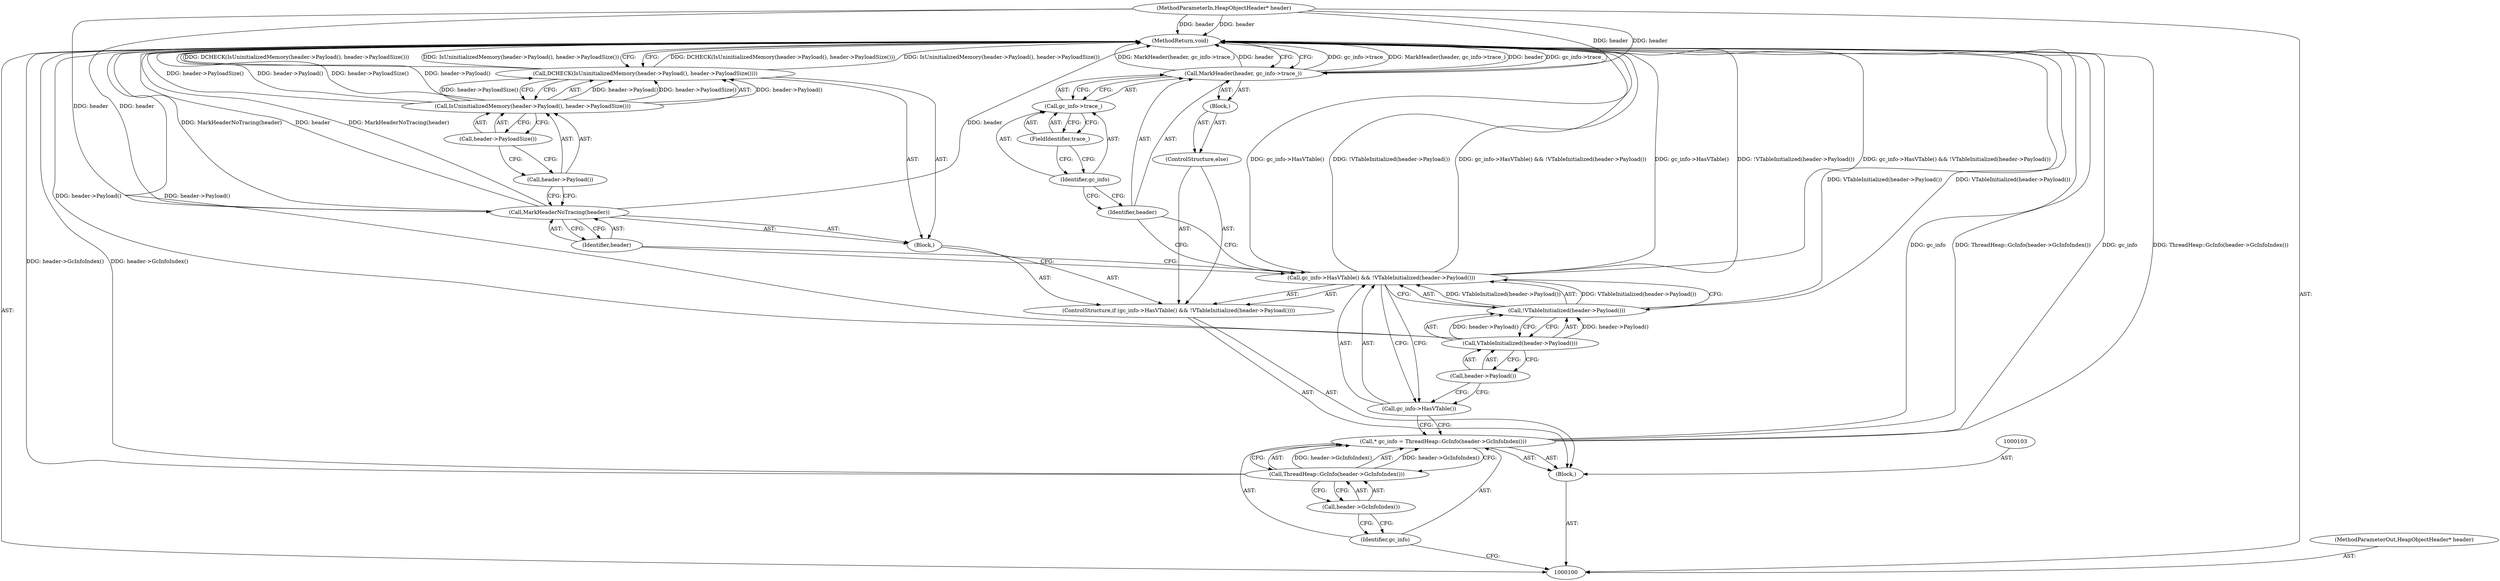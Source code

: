 digraph "1_Chrome_20b65d00ca3d8696430e22efad7485366f8c3a21_6" {
"1000128" [label="(MethodReturn,void)"];
"1000101" [label="(MethodParameterIn,HeapObjectHeader* header)"];
"1000190" [label="(MethodParameterOut,HeapObjectHeader* header)"];
"1000102" [label="(Block,)"];
"1000104" [label="(Call,* gc_info = ThreadHeap::GcInfo(header->GcInfoIndex()))"];
"1000105" [label="(Identifier,gc_info)"];
"1000106" [label="(Call,ThreadHeap::GcInfo(header->GcInfoIndex()))"];
"1000107" [label="(Call,header->GcInfoIndex())"];
"1000108" [label="(ControlStructure,if (gc_info->HasVTable() && !VTableInitialized(header->Payload())))"];
"1000111" [label="(Call,!VTableInitialized(header->Payload()))"];
"1000112" [label="(Call,VTableInitialized(header->Payload()))"];
"1000113" [label="(Call,header->Payload())"];
"1000109" [label="(Call,gc_info->HasVTable() && !VTableInitialized(header->Payload()))"];
"1000110" [label="(Call,gc_info->HasVTable())"];
"1000114" [label="(Block,)"];
"1000116" [label="(Identifier,header)"];
"1000115" [label="(Call,MarkHeaderNoTracing(header))"];
"1000118" [label="(Call,IsUninitializedMemory(header->Payload(), header->PayloadSize()))"];
"1000119" [label="(Call,header->Payload())"];
"1000117" [label="(Call,DCHECK(IsUninitializedMemory(header->Payload(), header->PayloadSize())))"];
"1000120" [label="(Call,header->PayloadSize())"];
"1000121" [label="(ControlStructure,else)"];
"1000122" [label="(Block,)"];
"1000124" [label="(Identifier,header)"];
"1000125" [label="(Call,gc_info->trace_)"];
"1000126" [label="(Identifier,gc_info)"];
"1000127" [label="(FieldIdentifier,trace_)"];
"1000123" [label="(Call,MarkHeader(header, gc_info->trace_))"];
"1000128" -> "1000100"  [label="AST: "];
"1000128" -> "1000117"  [label="CFG: "];
"1000128" -> "1000123"  [label="CFG: "];
"1000117" -> "1000128"  [label="DDG: DCHECK(IsUninitializedMemory(header->Payload(), header->PayloadSize()))"];
"1000117" -> "1000128"  [label="DDG: IsUninitializedMemory(header->Payload(), header->PayloadSize())"];
"1000123" -> "1000128"  [label="DDG: gc_info->trace_"];
"1000123" -> "1000128"  [label="DDG: MarkHeader(header, gc_info->trace_)"];
"1000123" -> "1000128"  [label="DDG: header"];
"1000106" -> "1000128"  [label="DDG: header->GcInfoIndex()"];
"1000104" -> "1000128"  [label="DDG: gc_info"];
"1000104" -> "1000128"  [label="DDG: ThreadHeap::GcInfo(header->GcInfoIndex())"];
"1000115" -> "1000128"  [label="DDG: MarkHeaderNoTracing(header)"];
"1000115" -> "1000128"  [label="DDG: header"];
"1000111" -> "1000128"  [label="DDG: VTableInitialized(header->Payload())"];
"1000118" -> "1000128"  [label="DDG: header->Payload()"];
"1000118" -> "1000128"  [label="DDG: header->PayloadSize()"];
"1000112" -> "1000128"  [label="DDG: header->Payload()"];
"1000101" -> "1000128"  [label="DDG: header"];
"1000109" -> "1000128"  [label="DDG: gc_info->HasVTable()"];
"1000109" -> "1000128"  [label="DDG: !VTableInitialized(header->Payload())"];
"1000109" -> "1000128"  [label="DDG: gc_info->HasVTable() && !VTableInitialized(header->Payload())"];
"1000101" -> "1000100"  [label="AST: "];
"1000101" -> "1000128"  [label="DDG: header"];
"1000101" -> "1000115"  [label="DDG: header"];
"1000101" -> "1000123"  [label="DDG: header"];
"1000190" -> "1000100"  [label="AST: "];
"1000102" -> "1000100"  [label="AST: "];
"1000103" -> "1000102"  [label="AST: "];
"1000104" -> "1000102"  [label="AST: "];
"1000108" -> "1000102"  [label="AST: "];
"1000104" -> "1000102"  [label="AST: "];
"1000104" -> "1000106"  [label="CFG: "];
"1000105" -> "1000104"  [label="AST: "];
"1000106" -> "1000104"  [label="AST: "];
"1000110" -> "1000104"  [label="CFG: "];
"1000104" -> "1000128"  [label="DDG: gc_info"];
"1000104" -> "1000128"  [label="DDG: ThreadHeap::GcInfo(header->GcInfoIndex())"];
"1000106" -> "1000104"  [label="DDG: header->GcInfoIndex()"];
"1000105" -> "1000104"  [label="AST: "];
"1000105" -> "1000100"  [label="CFG: "];
"1000107" -> "1000105"  [label="CFG: "];
"1000106" -> "1000104"  [label="AST: "];
"1000106" -> "1000107"  [label="CFG: "];
"1000107" -> "1000106"  [label="AST: "];
"1000104" -> "1000106"  [label="CFG: "];
"1000106" -> "1000128"  [label="DDG: header->GcInfoIndex()"];
"1000106" -> "1000104"  [label="DDG: header->GcInfoIndex()"];
"1000107" -> "1000106"  [label="AST: "];
"1000107" -> "1000105"  [label="CFG: "];
"1000106" -> "1000107"  [label="CFG: "];
"1000108" -> "1000102"  [label="AST: "];
"1000109" -> "1000108"  [label="AST: "];
"1000114" -> "1000108"  [label="AST: "];
"1000121" -> "1000108"  [label="AST: "];
"1000111" -> "1000109"  [label="AST: "];
"1000111" -> "1000112"  [label="CFG: "];
"1000112" -> "1000111"  [label="AST: "];
"1000109" -> "1000111"  [label="CFG: "];
"1000111" -> "1000128"  [label="DDG: VTableInitialized(header->Payload())"];
"1000111" -> "1000109"  [label="DDG: VTableInitialized(header->Payload())"];
"1000112" -> "1000111"  [label="DDG: header->Payload()"];
"1000112" -> "1000111"  [label="AST: "];
"1000112" -> "1000113"  [label="CFG: "];
"1000113" -> "1000112"  [label="AST: "];
"1000111" -> "1000112"  [label="CFG: "];
"1000112" -> "1000128"  [label="DDG: header->Payload()"];
"1000112" -> "1000111"  [label="DDG: header->Payload()"];
"1000113" -> "1000112"  [label="AST: "];
"1000113" -> "1000110"  [label="CFG: "];
"1000112" -> "1000113"  [label="CFG: "];
"1000109" -> "1000108"  [label="AST: "];
"1000109" -> "1000110"  [label="CFG: "];
"1000109" -> "1000111"  [label="CFG: "];
"1000110" -> "1000109"  [label="AST: "];
"1000111" -> "1000109"  [label="AST: "];
"1000116" -> "1000109"  [label="CFG: "];
"1000124" -> "1000109"  [label="CFG: "];
"1000109" -> "1000128"  [label="DDG: gc_info->HasVTable()"];
"1000109" -> "1000128"  [label="DDG: !VTableInitialized(header->Payload())"];
"1000109" -> "1000128"  [label="DDG: gc_info->HasVTable() && !VTableInitialized(header->Payload())"];
"1000111" -> "1000109"  [label="DDG: VTableInitialized(header->Payload())"];
"1000110" -> "1000109"  [label="AST: "];
"1000110" -> "1000104"  [label="CFG: "];
"1000113" -> "1000110"  [label="CFG: "];
"1000109" -> "1000110"  [label="CFG: "];
"1000114" -> "1000108"  [label="AST: "];
"1000115" -> "1000114"  [label="AST: "];
"1000117" -> "1000114"  [label="AST: "];
"1000116" -> "1000115"  [label="AST: "];
"1000116" -> "1000109"  [label="CFG: "];
"1000115" -> "1000116"  [label="CFG: "];
"1000115" -> "1000114"  [label="AST: "];
"1000115" -> "1000116"  [label="CFG: "];
"1000116" -> "1000115"  [label="AST: "];
"1000119" -> "1000115"  [label="CFG: "];
"1000115" -> "1000128"  [label="DDG: MarkHeaderNoTracing(header)"];
"1000115" -> "1000128"  [label="DDG: header"];
"1000101" -> "1000115"  [label="DDG: header"];
"1000118" -> "1000117"  [label="AST: "];
"1000118" -> "1000120"  [label="CFG: "];
"1000119" -> "1000118"  [label="AST: "];
"1000120" -> "1000118"  [label="AST: "];
"1000117" -> "1000118"  [label="CFG: "];
"1000118" -> "1000128"  [label="DDG: header->Payload()"];
"1000118" -> "1000128"  [label="DDG: header->PayloadSize()"];
"1000118" -> "1000117"  [label="DDG: header->Payload()"];
"1000118" -> "1000117"  [label="DDG: header->PayloadSize()"];
"1000119" -> "1000118"  [label="AST: "];
"1000119" -> "1000115"  [label="CFG: "];
"1000120" -> "1000119"  [label="CFG: "];
"1000117" -> "1000114"  [label="AST: "];
"1000117" -> "1000118"  [label="CFG: "];
"1000118" -> "1000117"  [label="AST: "];
"1000128" -> "1000117"  [label="CFG: "];
"1000117" -> "1000128"  [label="DDG: DCHECK(IsUninitializedMemory(header->Payload(), header->PayloadSize()))"];
"1000117" -> "1000128"  [label="DDG: IsUninitializedMemory(header->Payload(), header->PayloadSize())"];
"1000118" -> "1000117"  [label="DDG: header->Payload()"];
"1000118" -> "1000117"  [label="DDG: header->PayloadSize()"];
"1000120" -> "1000118"  [label="AST: "];
"1000120" -> "1000119"  [label="CFG: "];
"1000118" -> "1000120"  [label="CFG: "];
"1000121" -> "1000108"  [label="AST: "];
"1000122" -> "1000121"  [label="AST: "];
"1000122" -> "1000121"  [label="AST: "];
"1000123" -> "1000122"  [label="AST: "];
"1000124" -> "1000123"  [label="AST: "];
"1000124" -> "1000109"  [label="CFG: "];
"1000126" -> "1000124"  [label="CFG: "];
"1000125" -> "1000123"  [label="AST: "];
"1000125" -> "1000127"  [label="CFG: "];
"1000126" -> "1000125"  [label="AST: "];
"1000127" -> "1000125"  [label="AST: "];
"1000123" -> "1000125"  [label="CFG: "];
"1000126" -> "1000125"  [label="AST: "];
"1000126" -> "1000124"  [label="CFG: "];
"1000127" -> "1000126"  [label="CFG: "];
"1000127" -> "1000125"  [label="AST: "];
"1000127" -> "1000126"  [label="CFG: "];
"1000125" -> "1000127"  [label="CFG: "];
"1000123" -> "1000122"  [label="AST: "];
"1000123" -> "1000125"  [label="CFG: "];
"1000124" -> "1000123"  [label="AST: "];
"1000125" -> "1000123"  [label="AST: "];
"1000128" -> "1000123"  [label="CFG: "];
"1000123" -> "1000128"  [label="DDG: gc_info->trace_"];
"1000123" -> "1000128"  [label="DDG: MarkHeader(header, gc_info->trace_)"];
"1000123" -> "1000128"  [label="DDG: header"];
"1000101" -> "1000123"  [label="DDG: header"];
}
